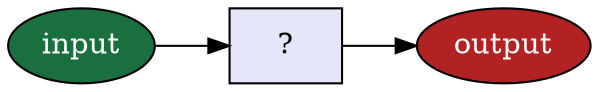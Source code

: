 // dot -Tpng -Gdpi=100 -Nfontname=Helvetica -Efontname=Helvetica -o input_output.png input_output.dot

digraph {
    rankdir="LR";

    node [shape=oval, style=filled]
    input [label="input", fillcolor="#196F3D", fontcolor=white]
    output [label="output", fillcolor=firebrick, fontcolor=white]

    node [shape=box]
    algo [label="?", fillcolor=lavender]

    input -> algo -> output
}
